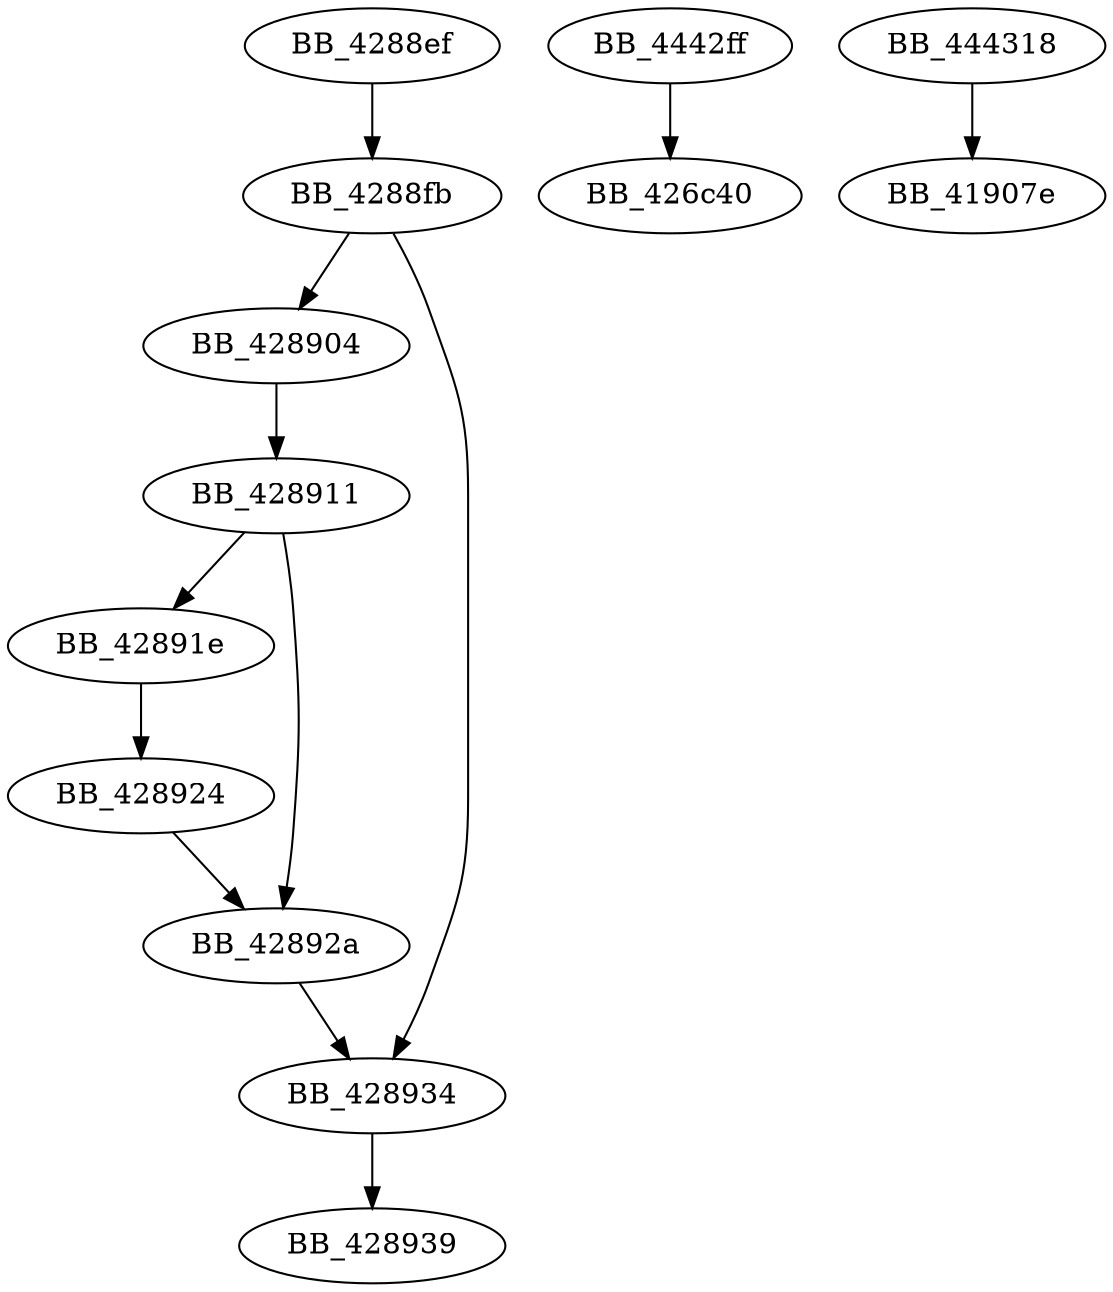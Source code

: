 DiGraph sub_4288EF{
BB_4288ef->BB_4288fb
BB_4288fb->BB_428904
BB_4288fb->BB_428934
BB_428904->BB_428911
BB_428911->BB_42891e
BB_428911->BB_42892a
BB_42891e->BB_428924
BB_428924->BB_42892a
BB_42892a->BB_428934
BB_428934->BB_428939
BB_4442ff->BB_426c40
BB_444318->BB_41907e
}
